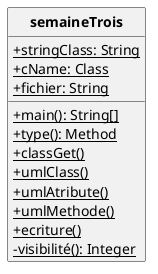 @startuml

'UML GENER PAR CODE :)

skinparam style strictuml
skinparam classAttributeIconSize 0
skinparam classFontStyle Bold
hide empty members

class semaineTrois{
+{static}stringClass: String
+{static}cName: Class
+{static}fichier: String
+{static}main(): String[] 
+{static}type(): Method 
+{static}classGet()
+{static}umlClass()
+{static}umlAtribute()
+{static}umlMethode()
+{static}ecriture()
-{static}visibilité(): Integer 

}
@enduml